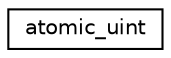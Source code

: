 digraph "Graphical Class Hierarchy"
{
 // LATEX_PDF_SIZE
  edge [fontname="Helvetica",fontsize="10",labelfontname="Helvetica",labelfontsize="10"];
  node [fontname="Helvetica",fontsize="10",shape=record];
  rankdir="LR";
  Node0 [label="atomic_uint",height=0.2,width=0.4,color="black", fillcolor="white", style="filled",URL="$structatomic__uint.html",tooltip="Type with the same alignment and size as atomic_uint"];
}
